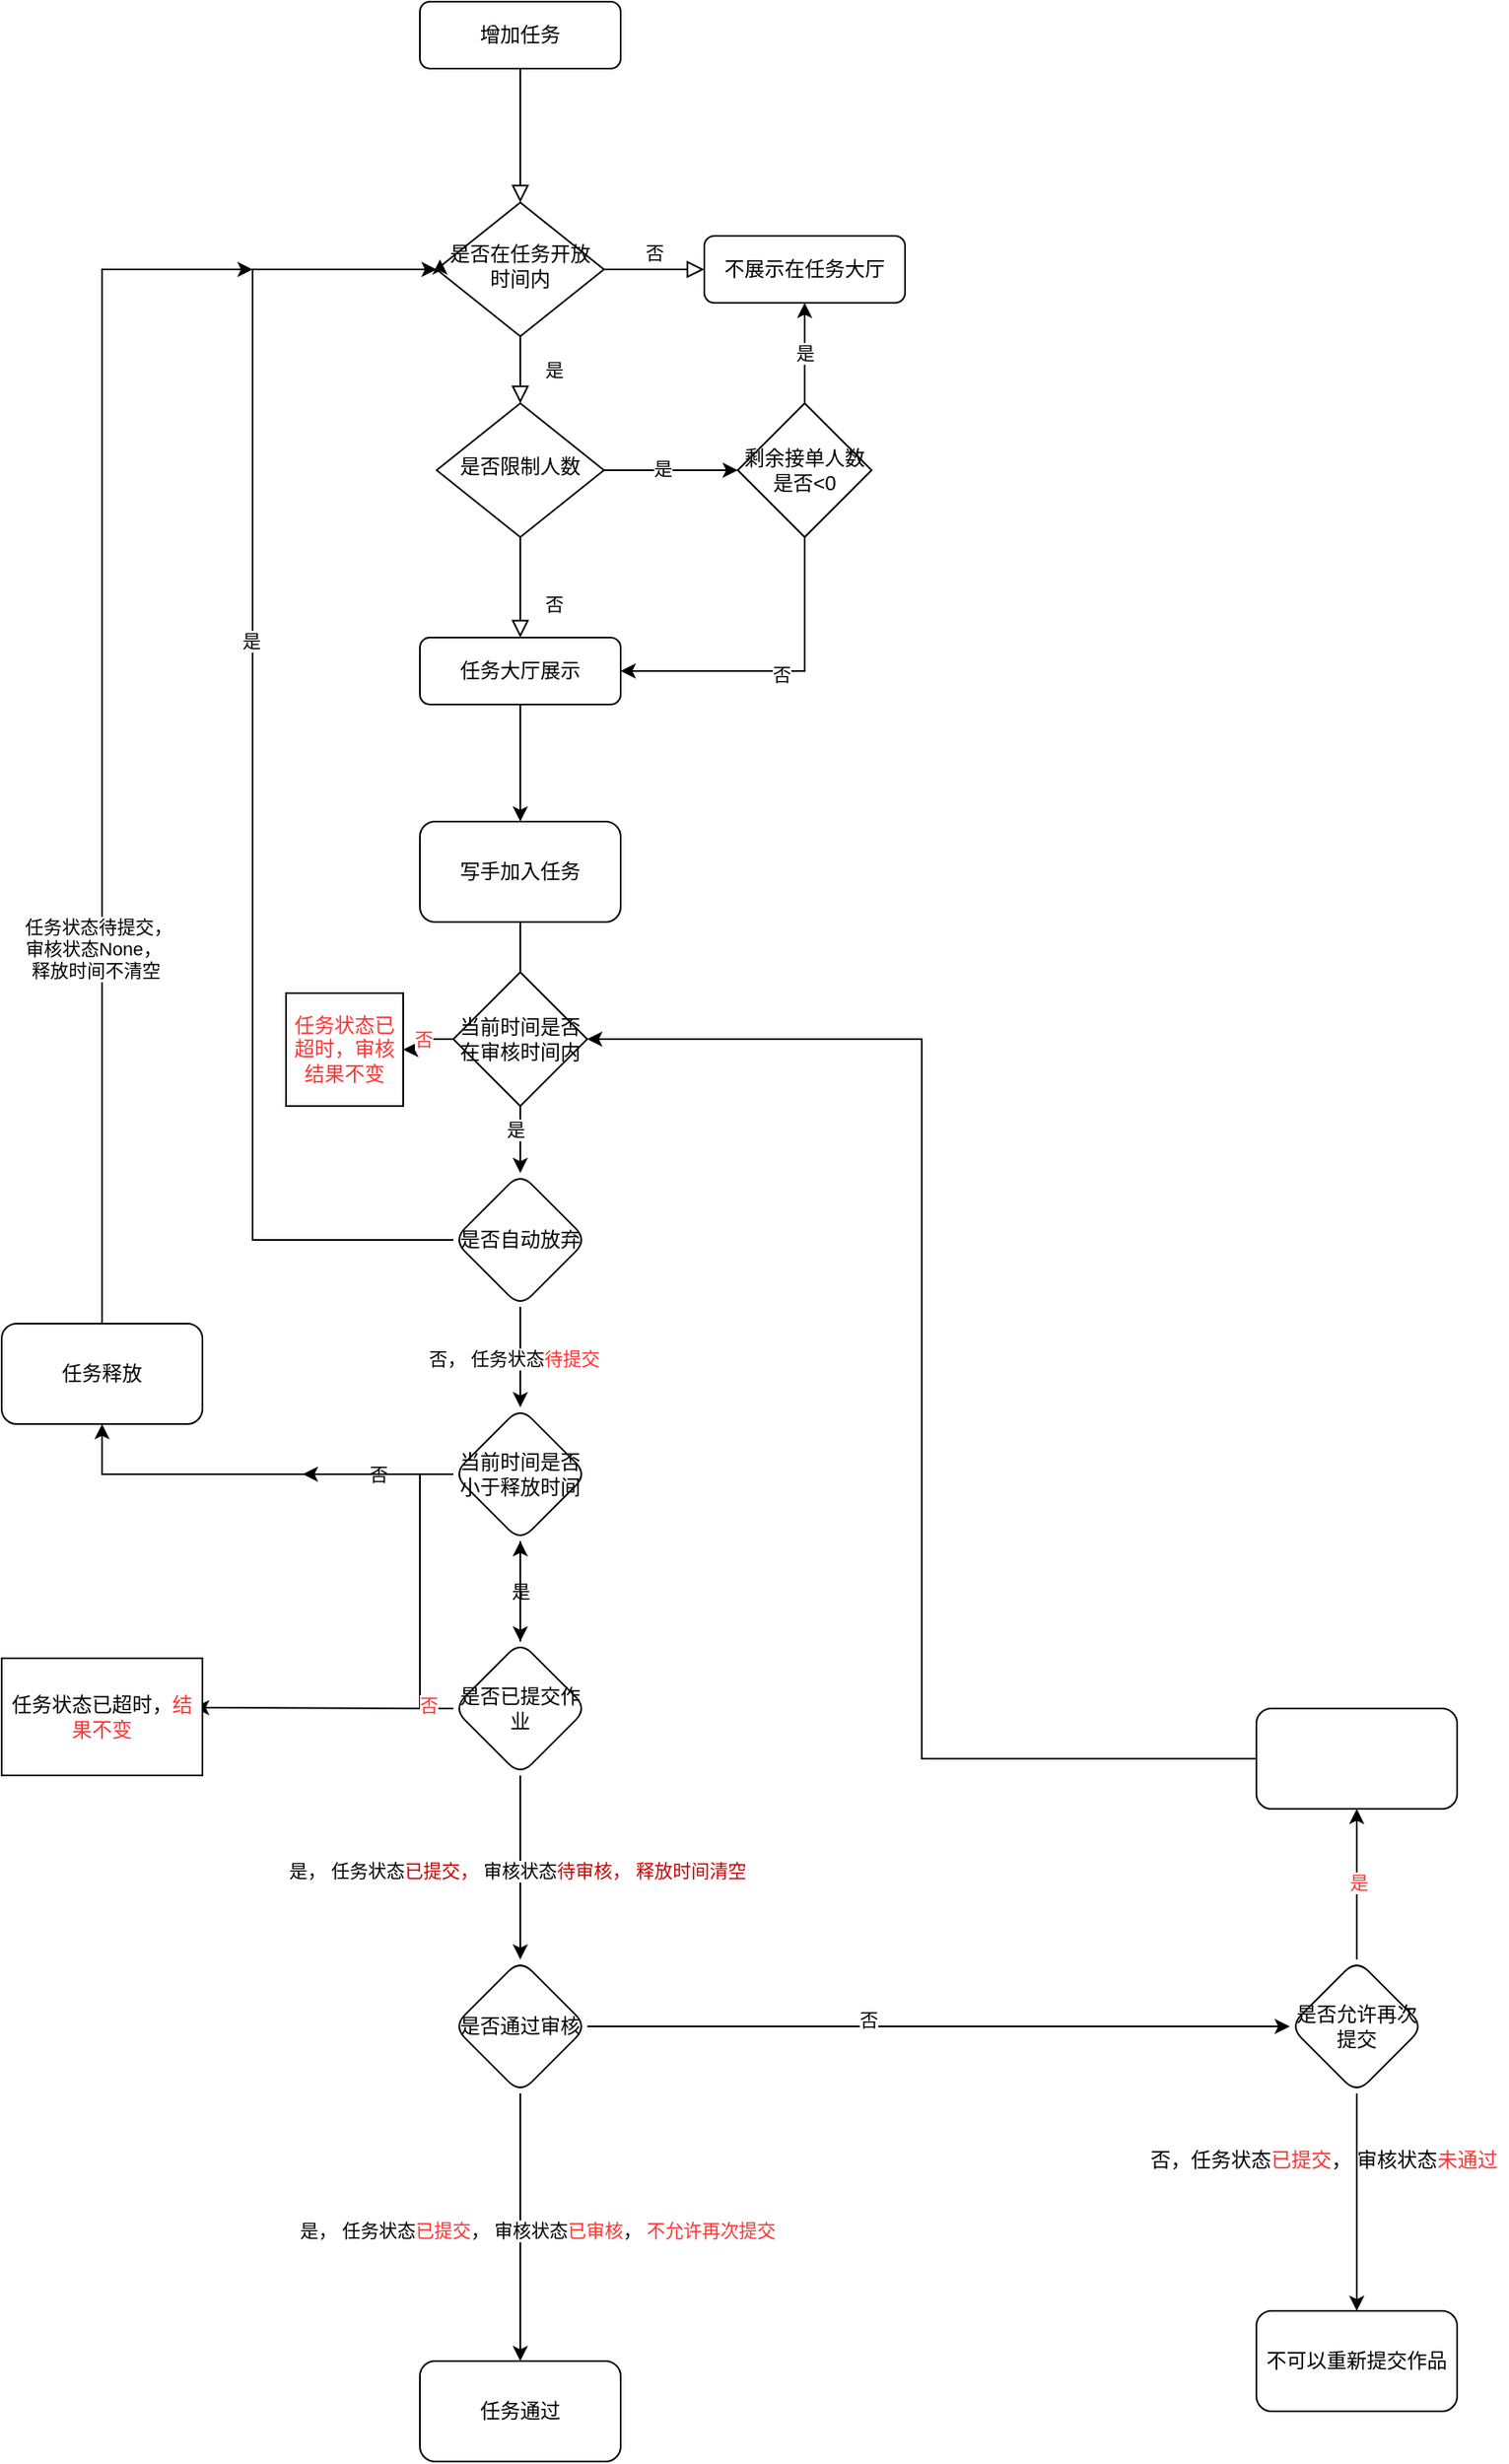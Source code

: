 <mxfile version="16.1.0" type="github">
  <diagram id="C5RBs43oDa-KdzZeNtuy" name="Page-1">
    <mxGraphModel dx="1162" dy="769" grid="1" gridSize="10" guides="1" tooltips="1" connect="1" arrows="1" fold="1" page="1" pageScale="1" pageWidth="827" pageHeight="1169" math="0" shadow="0">
      <root>
        <mxCell id="WIyWlLk6GJQsqaUBKTNV-0" />
        <mxCell id="WIyWlLk6GJQsqaUBKTNV-1" parent="WIyWlLk6GJQsqaUBKTNV-0" />
        <mxCell id="H4f37EzpckaBXg0xdUO8-129" value="" style="endArrow=classic;html=1;rounded=0;fontColor=#FF3333;" edge="1" parent="WIyWlLk6GJQsqaUBKTNV-1">
          <mxGeometry relative="1" as="geometry">
            <mxPoint x="280" y="1070" as="sourcePoint" />
            <mxPoint x="135" y="1069.5" as="targetPoint" />
          </mxGeometry>
        </mxCell>
        <mxCell id="WIyWlLk6GJQsqaUBKTNV-2" value="" style="rounded=0;html=1;jettySize=auto;orthogonalLoop=1;fontSize=11;endArrow=block;endFill=0;endSize=8;strokeWidth=1;shadow=0;labelBackgroundColor=none;edgeStyle=orthogonalEdgeStyle;" parent="WIyWlLk6GJQsqaUBKTNV-1" source="WIyWlLk6GJQsqaUBKTNV-3" target="WIyWlLk6GJQsqaUBKTNV-6" edge="1">
          <mxGeometry relative="1" as="geometry" />
        </mxCell>
        <mxCell id="WIyWlLk6GJQsqaUBKTNV-3" value="增加任务" style="rounded=1;whiteSpace=wrap;html=1;fontSize=12;glass=0;strokeWidth=1;shadow=0;" parent="WIyWlLk6GJQsqaUBKTNV-1" vertex="1">
          <mxGeometry x="270" y="50" width="120" height="40" as="geometry" />
        </mxCell>
        <mxCell id="WIyWlLk6GJQsqaUBKTNV-4" value="是" style="rounded=0;html=1;jettySize=auto;orthogonalLoop=1;fontSize=11;endArrow=block;endFill=0;endSize=8;strokeWidth=1;shadow=0;labelBackgroundColor=none;edgeStyle=orthogonalEdgeStyle;" parent="WIyWlLk6GJQsqaUBKTNV-1" source="WIyWlLk6GJQsqaUBKTNV-6" target="WIyWlLk6GJQsqaUBKTNV-10" edge="1">
          <mxGeometry y="20" relative="1" as="geometry">
            <mxPoint as="offset" />
          </mxGeometry>
        </mxCell>
        <mxCell id="WIyWlLk6GJQsqaUBKTNV-5" value="否" style="edgeStyle=orthogonalEdgeStyle;rounded=0;html=1;jettySize=auto;orthogonalLoop=1;fontSize=11;endArrow=block;endFill=0;endSize=8;strokeWidth=1;shadow=0;labelBackgroundColor=none;" parent="WIyWlLk6GJQsqaUBKTNV-1" source="WIyWlLk6GJQsqaUBKTNV-6" target="WIyWlLk6GJQsqaUBKTNV-7" edge="1">
          <mxGeometry y="10" relative="1" as="geometry">
            <mxPoint as="offset" />
          </mxGeometry>
        </mxCell>
        <mxCell id="WIyWlLk6GJQsqaUBKTNV-6" value="是否在任务开放时间内" style="rhombus;whiteSpace=wrap;html=1;shadow=0;fontFamily=Helvetica;fontSize=12;align=center;strokeWidth=1;spacing=6;spacingTop=-4;" parent="WIyWlLk6GJQsqaUBKTNV-1" vertex="1">
          <mxGeometry x="280" y="170" width="100" height="80" as="geometry" />
        </mxCell>
        <mxCell id="WIyWlLk6GJQsqaUBKTNV-7" value="不展示在任务大厅" style="rounded=1;whiteSpace=wrap;html=1;fontSize=12;glass=0;strokeWidth=1;shadow=0;" parent="WIyWlLk6GJQsqaUBKTNV-1" vertex="1">
          <mxGeometry x="440" y="190" width="120" height="40" as="geometry" />
        </mxCell>
        <mxCell id="WIyWlLk6GJQsqaUBKTNV-8" value="否" style="rounded=0;html=1;jettySize=auto;orthogonalLoop=1;fontSize=11;endArrow=block;endFill=0;endSize=8;strokeWidth=1;shadow=0;labelBackgroundColor=none;edgeStyle=orthogonalEdgeStyle;" parent="WIyWlLk6GJQsqaUBKTNV-1" source="WIyWlLk6GJQsqaUBKTNV-10" target="WIyWlLk6GJQsqaUBKTNV-11" edge="1">
          <mxGeometry x="0.333" y="20" relative="1" as="geometry">
            <mxPoint as="offset" />
          </mxGeometry>
        </mxCell>
        <mxCell id="H4f37EzpckaBXg0xdUO8-9" value="" style="edgeStyle=orthogonalEdgeStyle;rounded=0;orthogonalLoop=1;jettySize=auto;html=1;" edge="1" parent="WIyWlLk6GJQsqaUBKTNV-1" source="WIyWlLk6GJQsqaUBKTNV-10" target="H4f37EzpckaBXg0xdUO8-7">
          <mxGeometry relative="1" as="geometry" />
        </mxCell>
        <mxCell id="H4f37EzpckaBXg0xdUO8-11" value="是" style="edgeLabel;html=1;align=center;verticalAlign=middle;resizable=0;points=[];" vertex="1" connectable="0" parent="H4f37EzpckaBXg0xdUO8-9">
          <mxGeometry x="-0.125" y="1" relative="1" as="geometry">
            <mxPoint as="offset" />
          </mxGeometry>
        </mxCell>
        <mxCell id="WIyWlLk6GJQsqaUBKTNV-10" value="是否限制人数" style="rhombus;whiteSpace=wrap;html=1;shadow=0;fontFamily=Helvetica;fontSize=12;align=center;strokeWidth=1;spacing=6;spacingTop=-4;" parent="WIyWlLk6GJQsqaUBKTNV-1" vertex="1">
          <mxGeometry x="280" y="290" width="100" height="80" as="geometry" />
        </mxCell>
        <mxCell id="H4f37EzpckaBXg0xdUO8-15" value="" style="edgeStyle=orthogonalEdgeStyle;rounded=0;orthogonalLoop=1;jettySize=auto;html=1;" edge="1" parent="WIyWlLk6GJQsqaUBKTNV-1" source="WIyWlLk6GJQsqaUBKTNV-11" target="H4f37EzpckaBXg0xdUO8-14">
          <mxGeometry relative="1" as="geometry" />
        </mxCell>
        <mxCell id="WIyWlLk6GJQsqaUBKTNV-11" value="任务大厅展示" style="rounded=1;whiteSpace=wrap;html=1;fontSize=12;glass=0;strokeWidth=1;shadow=0;" parent="WIyWlLk6GJQsqaUBKTNV-1" vertex="1">
          <mxGeometry x="270" y="430" width="120" height="40" as="geometry" />
        </mxCell>
        <mxCell id="H4f37EzpckaBXg0xdUO8-10" value="是" style="edgeStyle=orthogonalEdgeStyle;rounded=0;orthogonalLoop=1;jettySize=auto;html=1;" edge="1" parent="WIyWlLk6GJQsqaUBKTNV-1" source="H4f37EzpckaBXg0xdUO8-7" target="WIyWlLk6GJQsqaUBKTNV-7">
          <mxGeometry relative="1" as="geometry" />
        </mxCell>
        <mxCell id="H4f37EzpckaBXg0xdUO8-12" style="edgeStyle=orthogonalEdgeStyle;rounded=0;orthogonalLoop=1;jettySize=auto;html=1;entryX=1;entryY=0.5;entryDx=0;entryDy=0;" edge="1" parent="WIyWlLk6GJQsqaUBKTNV-1" source="H4f37EzpckaBXg0xdUO8-7" target="WIyWlLk6GJQsqaUBKTNV-11">
          <mxGeometry relative="1" as="geometry">
            <Array as="points">
              <mxPoint x="500" y="450" />
            </Array>
          </mxGeometry>
        </mxCell>
        <mxCell id="H4f37EzpckaBXg0xdUO8-13" value="否" style="edgeLabel;html=1;align=center;verticalAlign=middle;resizable=0;points=[];" vertex="1" connectable="0" parent="H4f37EzpckaBXg0xdUO8-12">
          <mxGeometry x="-0.011" y="2" relative="1" as="geometry">
            <mxPoint as="offset" />
          </mxGeometry>
        </mxCell>
        <mxCell id="H4f37EzpckaBXg0xdUO8-7" value="剩余接单人数是否&amp;lt;0" style="rhombus;whiteSpace=wrap;html=1;" vertex="1" parent="WIyWlLk6GJQsqaUBKTNV-1">
          <mxGeometry x="460" y="290" width="80" height="80" as="geometry" />
        </mxCell>
        <mxCell id="H4f37EzpckaBXg0xdUO8-22" value="" style="edgeStyle=orthogonalEdgeStyle;rounded=0;orthogonalLoop=1;jettySize=auto;html=1;startArrow=none;" edge="1" parent="WIyWlLk6GJQsqaUBKTNV-1" source="H4f37EzpckaBXg0xdUO8-86" target="H4f37EzpckaBXg0xdUO8-21">
          <mxGeometry relative="1" as="geometry" />
        </mxCell>
        <mxCell id="H4f37EzpckaBXg0xdUO8-88" value="是" style="edgeLabel;html=1;align=center;verticalAlign=middle;resizable=0;points=[];fontColor=#000000;" vertex="1" connectable="0" parent="H4f37EzpckaBXg0xdUO8-22">
          <mxGeometry x="-0.3" y="-3" relative="1" as="geometry">
            <mxPoint as="offset" />
          </mxGeometry>
        </mxCell>
        <mxCell id="H4f37EzpckaBXg0xdUO8-14" value="写手加入任务" style="whiteSpace=wrap;html=1;rounded=1;glass=0;strokeWidth=1;shadow=0;" vertex="1" parent="WIyWlLk6GJQsqaUBKTNV-1">
          <mxGeometry x="270" y="540" width="120" height="60" as="geometry" />
        </mxCell>
        <mxCell id="H4f37EzpckaBXg0xdUO8-31" value="" style="edgeStyle=orthogonalEdgeStyle;rounded=0;orthogonalLoop=1;jettySize=auto;html=1;entryX=0;entryY=0.5;entryDx=0;entryDy=0;" edge="1" parent="WIyWlLk6GJQsqaUBKTNV-1" source="H4f37EzpckaBXg0xdUO8-21" target="WIyWlLk6GJQsqaUBKTNV-6">
          <mxGeometry relative="1" as="geometry">
            <mxPoint x="150" y="220" as="targetPoint" />
            <Array as="points">
              <mxPoint x="170" y="790" />
              <mxPoint x="170" y="210" />
            </Array>
          </mxGeometry>
        </mxCell>
        <mxCell id="H4f37EzpckaBXg0xdUO8-32" value="是" style="edgeLabel;html=1;align=center;verticalAlign=middle;resizable=0;points=[];" vertex="1" connectable="0" parent="H4f37EzpckaBXg0xdUO8-31">
          <mxGeometry x="0.181" y="1" relative="1" as="geometry">
            <mxPoint as="offset" />
          </mxGeometry>
        </mxCell>
        <mxCell id="H4f37EzpckaBXg0xdUO8-34" value="" style="edgeStyle=orthogonalEdgeStyle;rounded=0;orthogonalLoop=1;jettySize=auto;html=1;fontColor=#FF3333;" edge="1" parent="WIyWlLk6GJQsqaUBKTNV-1" source="H4f37EzpckaBXg0xdUO8-21" target="H4f37EzpckaBXg0xdUO8-33">
          <mxGeometry relative="1" as="geometry" />
        </mxCell>
        <mxCell id="H4f37EzpckaBXg0xdUO8-35" value="&lt;span style=&quot;color: rgb(0 , 0 , 0)&quot;&gt;否， 任务状态&lt;/span&gt;&lt;font color=&quot;#ff3333&quot;&gt;待提交&lt;/font&gt;" style="edgeLabel;html=1;align=center;verticalAlign=middle;resizable=0;points=[];fontColor=#FF3333;" vertex="1" connectable="0" parent="H4f37EzpckaBXg0xdUO8-34">
          <mxGeometry x="0.025" y="-4" relative="1" as="geometry">
            <mxPoint as="offset" />
          </mxGeometry>
        </mxCell>
        <mxCell id="H4f37EzpckaBXg0xdUO8-21" value="是否自动放弃" style="rhombus;whiteSpace=wrap;html=1;rounded=1;glass=0;strokeWidth=1;shadow=0;" vertex="1" parent="WIyWlLk6GJQsqaUBKTNV-1">
          <mxGeometry x="290" y="750" width="80" height="80" as="geometry" />
        </mxCell>
        <mxCell id="H4f37EzpckaBXg0xdUO8-27" style="edgeStyle=orthogonalEdgeStyle;rounded=0;orthogonalLoop=1;jettySize=auto;html=1;exitX=0;exitY=0.5;exitDx=0;exitDy=0;entryX=0.02;entryY=0.425;entryDx=0;entryDy=0;entryPerimeter=0;" edge="1" parent="WIyWlLk6GJQsqaUBKTNV-1" source="WIyWlLk6GJQsqaUBKTNV-6" target="WIyWlLk6GJQsqaUBKTNV-6">
          <mxGeometry relative="1" as="geometry" />
        </mxCell>
        <mxCell id="H4f37EzpckaBXg0xdUO8-47" value="是" style="edgeStyle=orthogonalEdgeStyle;rounded=0;orthogonalLoop=1;jettySize=auto;html=1;fontColor=#000000;" edge="1" parent="WIyWlLk6GJQsqaUBKTNV-1" source="H4f37EzpckaBXg0xdUO8-33" target="H4f37EzpckaBXg0xdUO8-46">
          <mxGeometry relative="1" as="geometry" />
        </mxCell>
        <mxCell id="H4f37EzpckaBXg0xdUO8-63" value="" style="edgeStyle=orthogonalEdgeStyle;rounded=0;orthogonalLoop=1;jettySize=auto;html=1;fontColor=#000000;entryX=0.5;entryY=1;entryDx=0;entryDy=0;" edge="1" parent="WIyWlLk6GJQsqaUBKTNV-1" source="H4f37EzpckaBXg0xdUO8-33" target="H4f37EzpckaBXg0xdUO8-62">
          <mxGeometry relative="1" as="geometry">
            <mxPoint x="200" y="1070" as="targetPoint" />
            <Array as="points">
              <mxPoint x="80" y="930" />
            </Array>
          </mxGeometry>
        </mxCell>
        <mxCell id="H4f37EzpckaBXg0xdUO8-71" value="否" style="edgeLabel;html=1;align=center;verticalAlign=middle;resizable=0;points=[];fontColor=#000000;" vertex="1" connectable="0" parent="H4f37EzpckaBXg0xdUO8-63">
          <mxGeometry x="-0.624" relative="1" as="geometry">
            <mxPoint as="offset" />
          </mxGeometry>
        </mxCell>
        <mxCell id="H4f37EzpckaBXg0xdUO8-33" value="当前时间是否小于释放时间" style="rhombus;whiteSpace=wrap;html=1;rounded=1;glass=0;strokeWidth=1;shadow=0;" vertex="1" parent="WIyWlLk6GJQsqaUBKTNV-1">
          <mxGeometry x="290" y="890" width="80" height="80" as="geometry" />
        </mxCell>
        <mxCell id="H4f37EzpckaBXg0xdUO8-52" value="" style="edgeStyle=orthogonalEdgeStyle;rounded=0;orthogonalLoop=1;jettySize=auto;html=1;fontColor=#CC0000;" edge="1" parent="WIyWlLk6GJQsqaUBKTNV-1" source="H4f37EzpckaBXg0xdUO8-46" target="H4f37EzpckaBXg0xdUO8-51">
          <mxGeometry relative="1" as="geometry" />
        </mxCell>
        <mxCell id="H4f37EzpckaBXg0xdUO8-53" value="&lt;span style=&quot;color: rgb(0 , 0 , 0)&quot;&gt;是， 任务状态&lt;/span&gt;&lt;font color=&quot;#cc0000&quot;&gt;已提交， &lt;/font&gt;&lt;font color=&quot;#000000&quot;&gt;审核状态&lt;/font&gt;&lt;font color=&quot;#cc0000&quot;&gt;待审核， 释放时间清空&lt;/font&gt;" style="edgeLabel;html=1;align=center;verticalAlign=middle;resizable=0;points=[];fontColor=#CC0000;" vertex="1" connectable="0" parent="H4f37EzpckaBXg0xdUO8-52">
          <mxGeometry x="0.025" y="-2" relative="1" as="geometry">
            <mxPoint as="offset" />
          </mxGeometry>
        </mxCell>
        <mxCell id="H4f37EzpckaBXg0xdUO8-69" value="" style="edgeStyle=orthogonalEdgeStyle;rounded=0;orthogonalLoop=1;jettySize=auto;html=1;fontColor=#000000;" edge="1" parent="WIyWlLk6GJQsqaUBKTNV-1" source="H4f37EzpckaBXg0xdUO8-46">
          <mxGeometry relative="1" as="geometry">
            <mxPoint x="200" y="930" as="targetPoint" />
            <Array as="points">
              <mxPoint x="270" y="1070" />
              <mxPoint x="270" y="930" />
            </Array>
          </mxGeometry>
        </mxCell>
        <mxCell id="H4f37EzpckaBXg0xdUO8-124" value="否" style="edgeLabel;html=1;align=center;verticalAlign=middle;resizable=0;points=[];fontColor=#FF3333;" vertex="1" connectable="0" parent="H4f37EzpckaBXg0xdUO8-69">
          <mxGeometry x="-0.87" y="-2" relative="1" as="geometry">
            <mxPoint as="offset" />
          </mxGeometry>
        </mxCell>
        <mxCell id="H4f37EzpckaBXg0xdUO8-135" value="" style="edgeStyle=orthogonalEdgeStyle;rounded=0;orthogonalLoop=1;jettySize=auto;html=1;fontColor=#FF3333;" edge="1" parent="WIyWlLk6GJQsqaUBKTNV-1" source="H4f37EzpckaBXg0xdUO8-46" target="H4f37EzpckaBXg0xdUO8-33">
          <mxGeometry relative="1" as="geometry" />
        </mxCell>
        <mxCell id="H4f37EzpckaBXg0xdUO8-46" value="是否已提交作业" style="rhombus;whiteSpace=wrap;html=1;rounded=1;glass=0;strokeWidth=1;shadow=0;" vertex="1" parent="WIyWlLk6GJQsqaUBKTNV-1">
          <mxGeometry x="290" y="1030" width="80" height="80" as="geometry" />
        </mxCell>
        <mxCell id="H4f37EzpckaBXg0xdUO8-57" value="" style="edgeStyle=orthogonalEdgeStyle;rounded=0;orthogonalLoop=1;jettySize=auto;html=1;fontColor=#000000;" edge="1" parent="WIyWlLk6GJQsqaUBKTNV-1" source="H4f37EzpckaBXg0xdUO8-51" target="H4f37EzpckaBXg0xdUO8-56">
          <mxGeometry relative="1" as="geometry" />
        </mxCell>
        <mxCell id="H4f37EzpckaBXg0xdUO8-58" value="是， 任务状态&lt;font color=&quot;#ff3333&quot;&gt;已提交&lt;/font&gt;， 审核状态&lt;font color=&quot;#ff3333&quot;&gt;已审核&lt;/font&gt;， &lt;font color=&quot;#ff3333&quot;&gt;不允许再次提交&lt;/font&gt;" style="edgeLabel;html=1;align=center;verticalAlign=middle;resizable=0;points=[];fontColor=#000000;" vertex="1" connectable="0" parent="H4f37EzpckaBXg0xdUO8-57">
          <mxGeometry x="0.022" y="-3" relative="1" as="geometry">
            <mxPoint x="13" as="offset" />
          </mxGeometry>
        </mxCell>
        <mxCell id="H4f37EzpckaBXg0xdUO8-77" value="" style="edgeStyle=orthogonalEdgeStyle;rounded=0;orthogonalLoop=1;jettySize=auto;html=1;fontColor=#000000;" edge="1" parent="WIyWlLk6GJQsqaUBKTNV-1" source="H4f37EzpckaBXg0xdUO8-51" target="H4f37EzpckaBXg0xdUO8-76">
          <mxGeometry relative="1" as="geometry" />
        </mxCell>
        <mxCell id="H4f37EzpckaBXg0xdUO8-78" value="否" style="edgeLabel;html=1;align=center;verticalAlign=middle;resizable=0;points=[];fontColor=#000000;" vertex="1" connectable="0" parent="H4f37EzpckaBXg0xdUO8-77">
          <mxGeometry x="-0.2" y="4" relative="1" as="geometry">
            <mxPoint as="offset" />
          </mxGeometry>
        </mxCell>
        <mxCell id="H4f37EzpckaBXg0xdUO8-51" value="是否通过审核" style="rhombus;whiteSpace=wrap;html=1;rounded=1;glass=0;strokeWidth=1;shadow=0;" vertex="1" parent="WIyWlLk6GJQsqaUBKTNV-1">
          <mxGeometry x="290" y="1220" width="80" height="80" as="geometry" />
        </mxCell>
        <mxCell id="H4f37EzpckaBXg0xdUO8-56" value="任务通过" style="whiteSpace=wrap;html=1;rounded=1;glass=0;strokeWidth=1;shadow=0;" vertex="1" parent="WIyWlLk6GJQsqaUBKTNV-1">
          <mxGeometry x="270" y="1460" width="120" height="60" as="geometry" />
        </mxCell>
        <mxCell id="H4f37EzpckaBXg0xdUO8-65" value="" style="edgeStyle=orthogonalEdgeStyle;rounded=0;orthogonalLoop=1;jettySize=auto;html=1;fontColor=#000000;" edge="1" parent="WIyWlLk6GJQsqaUBKTNV-1" source="H4f37EzpckaBXg0xdUO8-62">
          <mxGeometry relative="1" as="geometry">
            <mxPoint x="170" y="210" as="targetPoint" />
            <Array as="points">
              <mxPoint x="80" y="210" />
            </Array>
          </mxGeometry>
        </mxCell>
        <mxCell id="H4f37EzpckaBXg0xdUO8-66" value="&amp;nbsp;任务状态待提交， &lt;br&gt;审核状态None，&amp;nbsp;&lt;br&gt;释放时间不清空" style="edgeLabel;html=1;align=center;verticalAlign=middle;resizable=0;points=[];fontColor=#000000;" vertex="1" connectable="0" parent="H4f37EzpckaBXg0xdUO8-65">
          <mxGeometry x="-0.378" y="4" relative="1" as="geometry">
            <mxPoint as="offset" />
          </mxGeometry>
        </mxCell>
        <mxCell id="H4f37EzpckaBXg0xdUO8-62" value="任务释放" style="whiteSpace=wrap;html=1;rounded=1;glass=0;strokeWidth=1;shadow=0;" vertex="1" parent="WIyWlLk6GJQsqaUBKTNV-1">
          <mxGeometry x="20" y="840" width="120" height="60" as="geometry" />
        </mxCell>
        <mxCell id="H4f37EzpckaBXg0xdUO8-80" value="" style="edgeStyle=orthogonalEdgeStyle;rounded=0;orthogonalLoop=1;jettySize=auto;html=1;fontColor=#000000;" edge="1" parent="WIyWlLk6GJQsqaUBKTNV-1" source="H4f37EzpckaBXg0xdUO8-76" target="H4f37EzpckaBXg0xdUO8-79">
          <mxGeometry relative="1" as="geometry" />
        </mxCell>
        <mxCell id="H4f37EzpckaBXg0xdUO8-137" value="" style="edgeStyle=orthogonalEdgeStyle;rounded=0;orthogonalLoop=1;jettySize=auto;html=1;fontColor=#FF3333;" edge="1" parent="WIyWlLk6GJQsqaUBKTNV-1" source="H4f37EzpckaBXg0xdUO8-76" target="H4f37EzpckaBXg0xdUO8-136">
          <mxGeometry relative="1" as="geometry" />
        </mxCell>
        <mxCell id="H4f37EzpckaBXg0xdUO8-138" value="是" style="edgeLabel;html=1;align=center;verticalAlign=middle;resizable=0;points=[];fontColor=#FF3333;" vertex="1" connectable="0" parent="H4f37EzpckaBXg0xdUO8-137">
          <mxGeometry x="0.022" y="-1" relative="1" as="geometry">
            <mxPoint as="offset" />
          </mxGeometry>
        </mxCell>
        <mxCell id="H4f37EzpckaBXg0xdUO8-76" value="是否允许再次提交" style="rhombus;whiteSpace=wrap;html=1;rounded=1;glass=0;strokeWidth=1;shadow=0;" vertex="1" parent="WIyWlLk6GJQsqaUBKTNV-1">
          <mxGeometry x="790" y="1220" width="80" height="80" as="geometry" />
        </mxCell>
        <mxCell id="H4f37EzpckaBXg0xdUO8-79" value="不可以重新提交作品" style="whiteSpace=wrap;html=1;rounded=1;glass=0;strokeWidth=1;shadow=0;" vertex="1" parent="WIyWlLk6GJQsqaUBKTNV-1">
          <mxGeometry x="770" y="1430" width="120" height="60" as="geometry" />
        </mxCell>
        <mxCell id="H4f37EzpckaBXg0xdUO8-81" value="否，&lt;span&gt;任务状态&lt;/span&gt;&lt;font color=&quot;#ff3333&quot;&gt;已提交&lt;/font&gt;&lt;span&gt;， 审核状态&lt;/span&gt;&lt;font color=&quot;#ff3333&quot;&gt;未通过&lt;/font&gt;" style="text;html=1;align=center;verticalAlign=middle;resizable=0;points=[];autosize=1;strokeColor=none;fillColor=none;fontColor=#000000;" vertex="1" parent="WIyWlLk6GJQsqaUBKTNV-1">
          <mxGeometry x="700" y="1330" width="220" height="20" as="geometry" />
        </mxCell>
        <mxCell id="H4f37EzpckaBXg0xdUO8-144" value="否" style="edgeStyle=orthogonalEdgeStyle;rounded=0;orthogonalLoop=1;jettySize=auto;html=1;fontColor=#FF3333;" edge="1" parent="WIyWlLk6GJQsqaUBKTNV-1" source="H4f37EzpckaBXg0xdUO8-86" target="H4f37EzpckaBXg0xdUO8-143">
          <mxGeometry relative="1" as="geometry" />
        </mxCell>
        <mxCell id="H4f37EzpckaBXg0xdUO8-86" value="&lt;font color=&quot;#000000&quot;&gt;当前时间是否在审核时间内&lt;/font&gt;" style="rhombus;whiteSpace=wrap;html=1;fontColor=#FF3333;" vertex="1" parent="WIyWlLk6GJQsqaUBKTNV-1">
          <mxGeometry x="290" y="630" width="80" height="80" as="geometry" />
        </mxCell>
        <mxCell id="H4f37EzpckaBXg0xdUO8-87" value="" style="edgeStyle=orthogonalEdgeStyle;rounded=0;orthogonalLoop=1;jettySize=auto;html=1;endArrow=none;" edge="1" parent="WIyWlLk6GJQsqaUBKTNV-1" source="H4f37EzpckaBXg0xdUO8-14" target="H4f37EzpckaBXg0xdUO8-86">
          <mxGeometry relative="1" as="geometry">
            <mxPoint x="330" y="600" as="sourcePoint" />
            <mxPoint x="330" y="710" as="targetPoint" />
          </mxGeometry>
        </mxCell>
        <mxCell id="H4f37EzpckaBXg0xdUO8-122" value="&lt;span style=&quot;color: rgb(0 , 0 , 0)&quot;&gt;任务状态已超时，&lt;/span&gt;结果不变" style="whiteSpace=wrap;html=1;fontColor=#FF3333;" vertex="1" parent="WIyWlLk6GJQsqaUBKTNV-1">
          <mxGeometry x="20" y="1040" width="120" height="70" as="geometry" />
        </mxCell>
        <mxCell id="H4f37EzpckaBXg0xdUO8-140" value="" style="edgeStyle=orthogonalEdgeStyle;rounded=0;orthogonalLoop=1;jettySize=auto;html=1;fontColor=#FF3333;entryX=1;entryY=0.5;entryDx=0;entryDy=0;" edge="1" parent="WIyWlLk6GJQsqaUBKTNV-1" source="H4f37EzpckaBXg0xdUO8-136" target="H4f37EzpckaBXg0xdUO8-86">
          <mxGeometry relative="1" as="geometry">
            <mxPoint x="830" y="990" as="targetPoint" />
          </mxGeometry>
        </mxCell>
        <mxCell id="H4f37EzpckaBXg0xdUO8-136" value="" style="whiteSpace=wrap;html=1;rounded=1;glass=0;strokeWidth=1;shadow=0;" vertex="1" parent="WIyWlLk6GJQsqaUBKTNV-1">
          <mxGeometry x="770" y="1070" width="120" height="60" as="geometry" />
        </mxCell>
        <mxCell id="H4f37EzpckaBXg0xdUO8-143" value="任务状态已超时，审核结果不变" style="whiteSpace=wrap;html=1;fontColor=#FF3333;" vertex="1" parent="WIyWlLk6GJQsqaUBKTNV-1">
          <mxGeometry x="190" y="642.5" width="70" height="67.5" as="geometry" />
        </mxCell>
      </root>
    </mxGraphModel>
  </diagram>
</mxfile>
